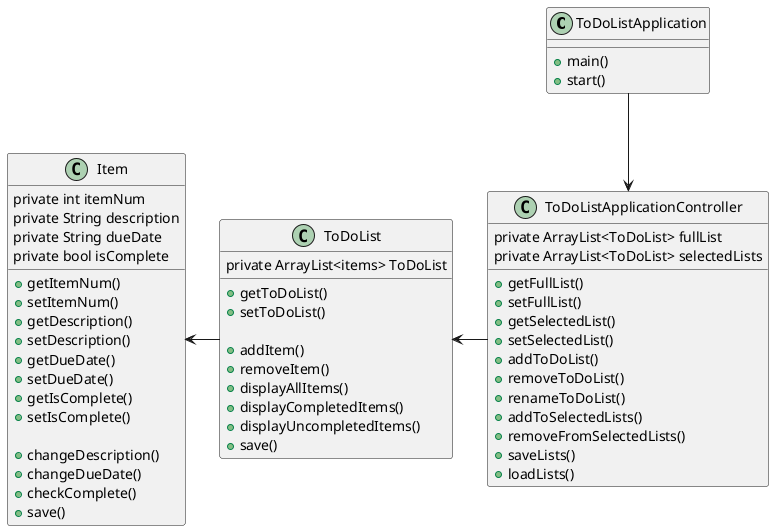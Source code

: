 @startuml
'https://plantuml.com/class-diagram

class ToDoListApplication{
+main()
+start()
}

ToDoListApplication --> ToDoListApplicationController

class ToDoListApplicationController{
private ArrayList<ToDoList> fullList
private ArrayList<ToDoList> selectedLists

+getFullList()
+setFullList()
+getSelectedList()
+setSelectedList()
+addToDoList()
+removeToDoList()
+renameToDoList()
+addToSelectedLists()
+removeFromSelectedLists()
+saveLists()
+loadLists()
}

ToDoList <- ToDoListApplicationController

class ToDoList{
private ArrayList<items> ToDoList

+getToDoList()
+setToDoList()

+addItem()
+removeItem()
+displayAllItems()
+displayCompletedItems()
+displayUncompletedItems()
+save()
}

Item <- ToDoList

class Item{
private int itemNum
private String description
private String dueDate
private bool isComplete

+getItemNum()
+setItemNum()
+getDescription()
+setDescription()
+getDueDate()
+setDueDate()
+getIsComplete()
+setIsComplete()

+changeDescription()
+changeDueDate()
+checkComplete()
+save()

}
@enduml
